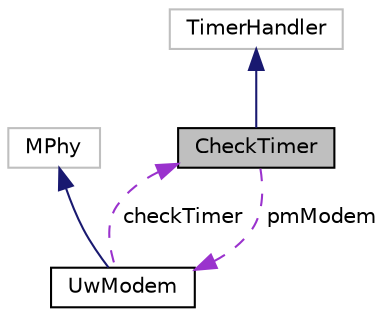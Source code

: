 digraph "CheckTimer"
{
 // LATEX_PDF_SIZE
  edge [fontname="Helvetica",fontsize="10",labelfontname="Helvetica",labelfontsize="10"];
  node [fontname="Helvetica",fontsize="10",shape=record];
  Node1 [label="CheckTimer",height=0.2,width=0.4,color="black", fillcolor="grey75", style="filled", fontcolor="black",tooltip="The class used by UwModem to handle simulator's event expirations; it is exploited to schedule the re..."];
  Node2 -> Node1 [dir="back",color="midnightblue",fontsize="10",style="solid",fontname="Helvetica"];
  Node2 [label="TimerHandler",height=0.2,width=0.4,color="grey75", fillcolor="white", style="filled",tooltip=" "];
  Node3 -> Node1 [dir="back",color="darkorchid3",fontsize="10",style="dashed",label=" pmModem" ,fontname="Helvetica"];
  Node3 [label="UwModem",height=0.2,width=0.4,color="black", fillcolor="white", style="filled",URL="$classUwModem.html",tooltip="Class that implements the interface to DESERT, as used through Tcl scripts."];
  Node4 -> Node3 [dir="back",color="midnightblue",fontsize="10",style="solid",fontname="Helvetica"];
  Node4 [label="MPhy",height=0.2,width=0.4,color="grey75", fillcolor="white", style="filled",tooltip=" "];
  Node1 -> Node3 [dir="back",color="darkorchid3",fontsize="10",style="dashed",label=" checkTimer" ,fontname="Helvetica"];
}
